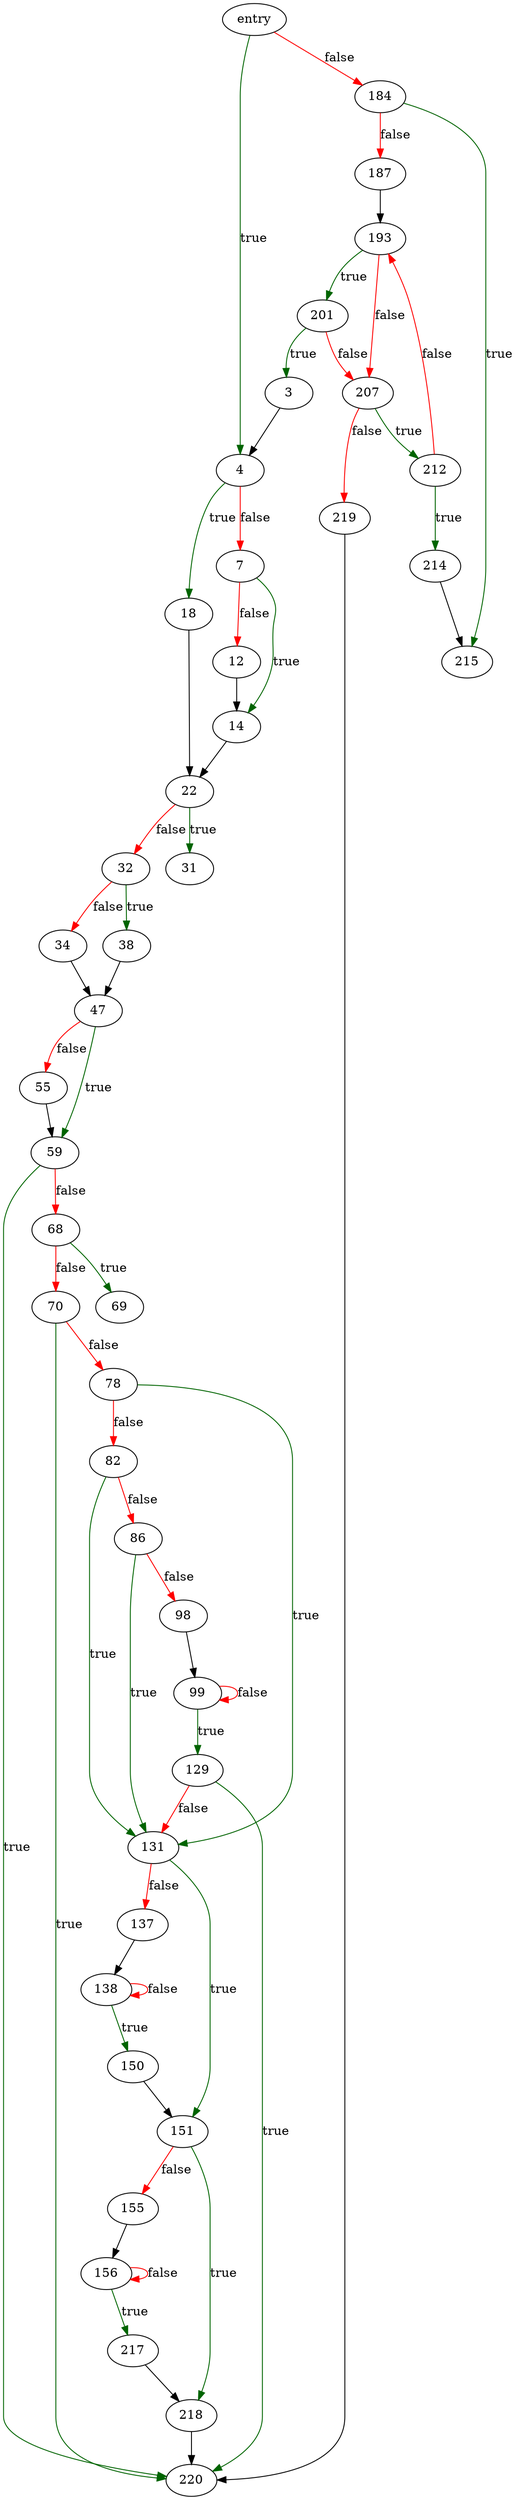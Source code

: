 digraph "next_file_name" {
	// Node definitions.
	0 [label=entry];
	3;
	4;
	7;
	12;
	14;
	18;
	22;
	31;
	32;
	34;
	38;
	47;
	55;
	59;
	68;
	69;
	70;
	78;
	82;
	86;
	98;
	99;
	129;
	131;
	137;
	138;
	150;
	151;
	155;
	156;
	184;
	187;
	193;
	201;
	207;
	212;
	214;
	215;
	217;
	218;
	219;
	220;

	// Edge definitions.
	0 -> 4 [
		color=darkgreen
		label=true
	];
	0 -> 184 [
		color=red
		label=false
	];
	3 -> 4;
	4 -> 7 [
		color=red
		label=false
	];
	4 -> 18 [
		color=darkgreen
		label=true
	];
	7 -> 12 [
		color=red
		label=false
	];
	7 -> 14 [
		color=darkgreen
		label=true
	];
	12 -> 14;
	14 -> 22;
	18 -> 22;
	22 -> 31 [
		color=darkgreen
		label=true
	];
	22 -> 32 [
		color=red
		label=false
	];
	32 -> 34 [
		color=red
		label=false
	];
	32 -> 38 [
		color=darkgreen
		label=true
	];
	34 -> 47;
	38 -> 47;
	47 -> 55 [
		color=red
		label=false
	];
	47 -> 59 [
		color=darkgreen
		label=true
	];
	55 -> 59;
	59 -> 68 [
		color=red
		label=false
	];
	59 -> 220 [
		color=darkgreen
		label=true
	];
	68 -> 69 [
		color=darkgreen
		label=true
	];
	68 -> 70 [
		color=red
		label=false
	];
	70 -> 78 [
		color=red
		label=false
	];
	70 -> 220 [
		color=darkgreen
		label=true
	];
	78 -> 82 [
		color=red
		label=false
	];
	78 -> 131 [
		color=darkgreen
		label=true
	];
	82 -> 86 [
		color=red
		label=false
	];
	82 -> 131 [
		color=darkgreen
		label=true
	];
	86 -> 98 [
		color=red
		label=false
	];
	86 -> 131 [
		color=darkgreen
		label=true
	];
	98 -> 99;
	99 -> 99 [
		color=red
		label=false
	];
	99 -> 129 [
		color=darkgreen
		label=true
	];
	129 -> 131 [
		color=red
		label=false
	];
	129 -> 220 [
		color=darkgreen
		label=true
	];
	131 -> 137 [
		color=red
		label=false
	];
	131 -> 151 [
		color=darkgreen
		label=true
	];
	137 -> 138;
	138 -> 138 [
		color=red
		label=false
	];
	138 -> 150 [
		color=darkgreen
		label=true
	];
	150 -> 151;
	151 -> 155 [
		color=red
		label=false
	];
	151 -> 218 [
		color=darkgreen
		label=true
	];
	155 -> 156;
	156 -> 156 [
		color=red
		label=false
	];
	156 -> 217 [
		color=darkgreen
		label=true
	];
	184 -> 187 [
		color=red
		label=false
	];
	184 -> 215 [
		color=darkgreen
		label=true
	];
	187 -> 193;
	193 -> 201 [
		color=darkgreen
		label=true
	];
	193 -> 207 [
		color=red
		label=false
	];
	201 -> 3 [
		color=darkgreen
		label=true
	];
	201 -> 207 [
		color=red
		label=false
	];
	207 -> 212 [
		color=darkgreen
		label=true
	];
	207 -> 219 [
		color=red
		label=false
	];
	212 -> 193 [
		color=red
		label=false
	];
	212 -> 214 [
		color=darkgreen
		label=true
	];
	214 -> 215;
	217 -> 218;
	218 -> 220;
	219 -> 220;
}